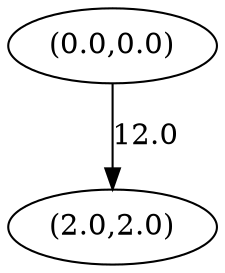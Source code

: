 digraph genegraph {
node0[pos="0.0,0.0", label="(0.0,0.0)", pin=true]
node1[pos="0.6666666666666666,0.6666666666666666", label="(2.0,2.0)", pin=true]
node0 -> node1[label="12.0"]
}